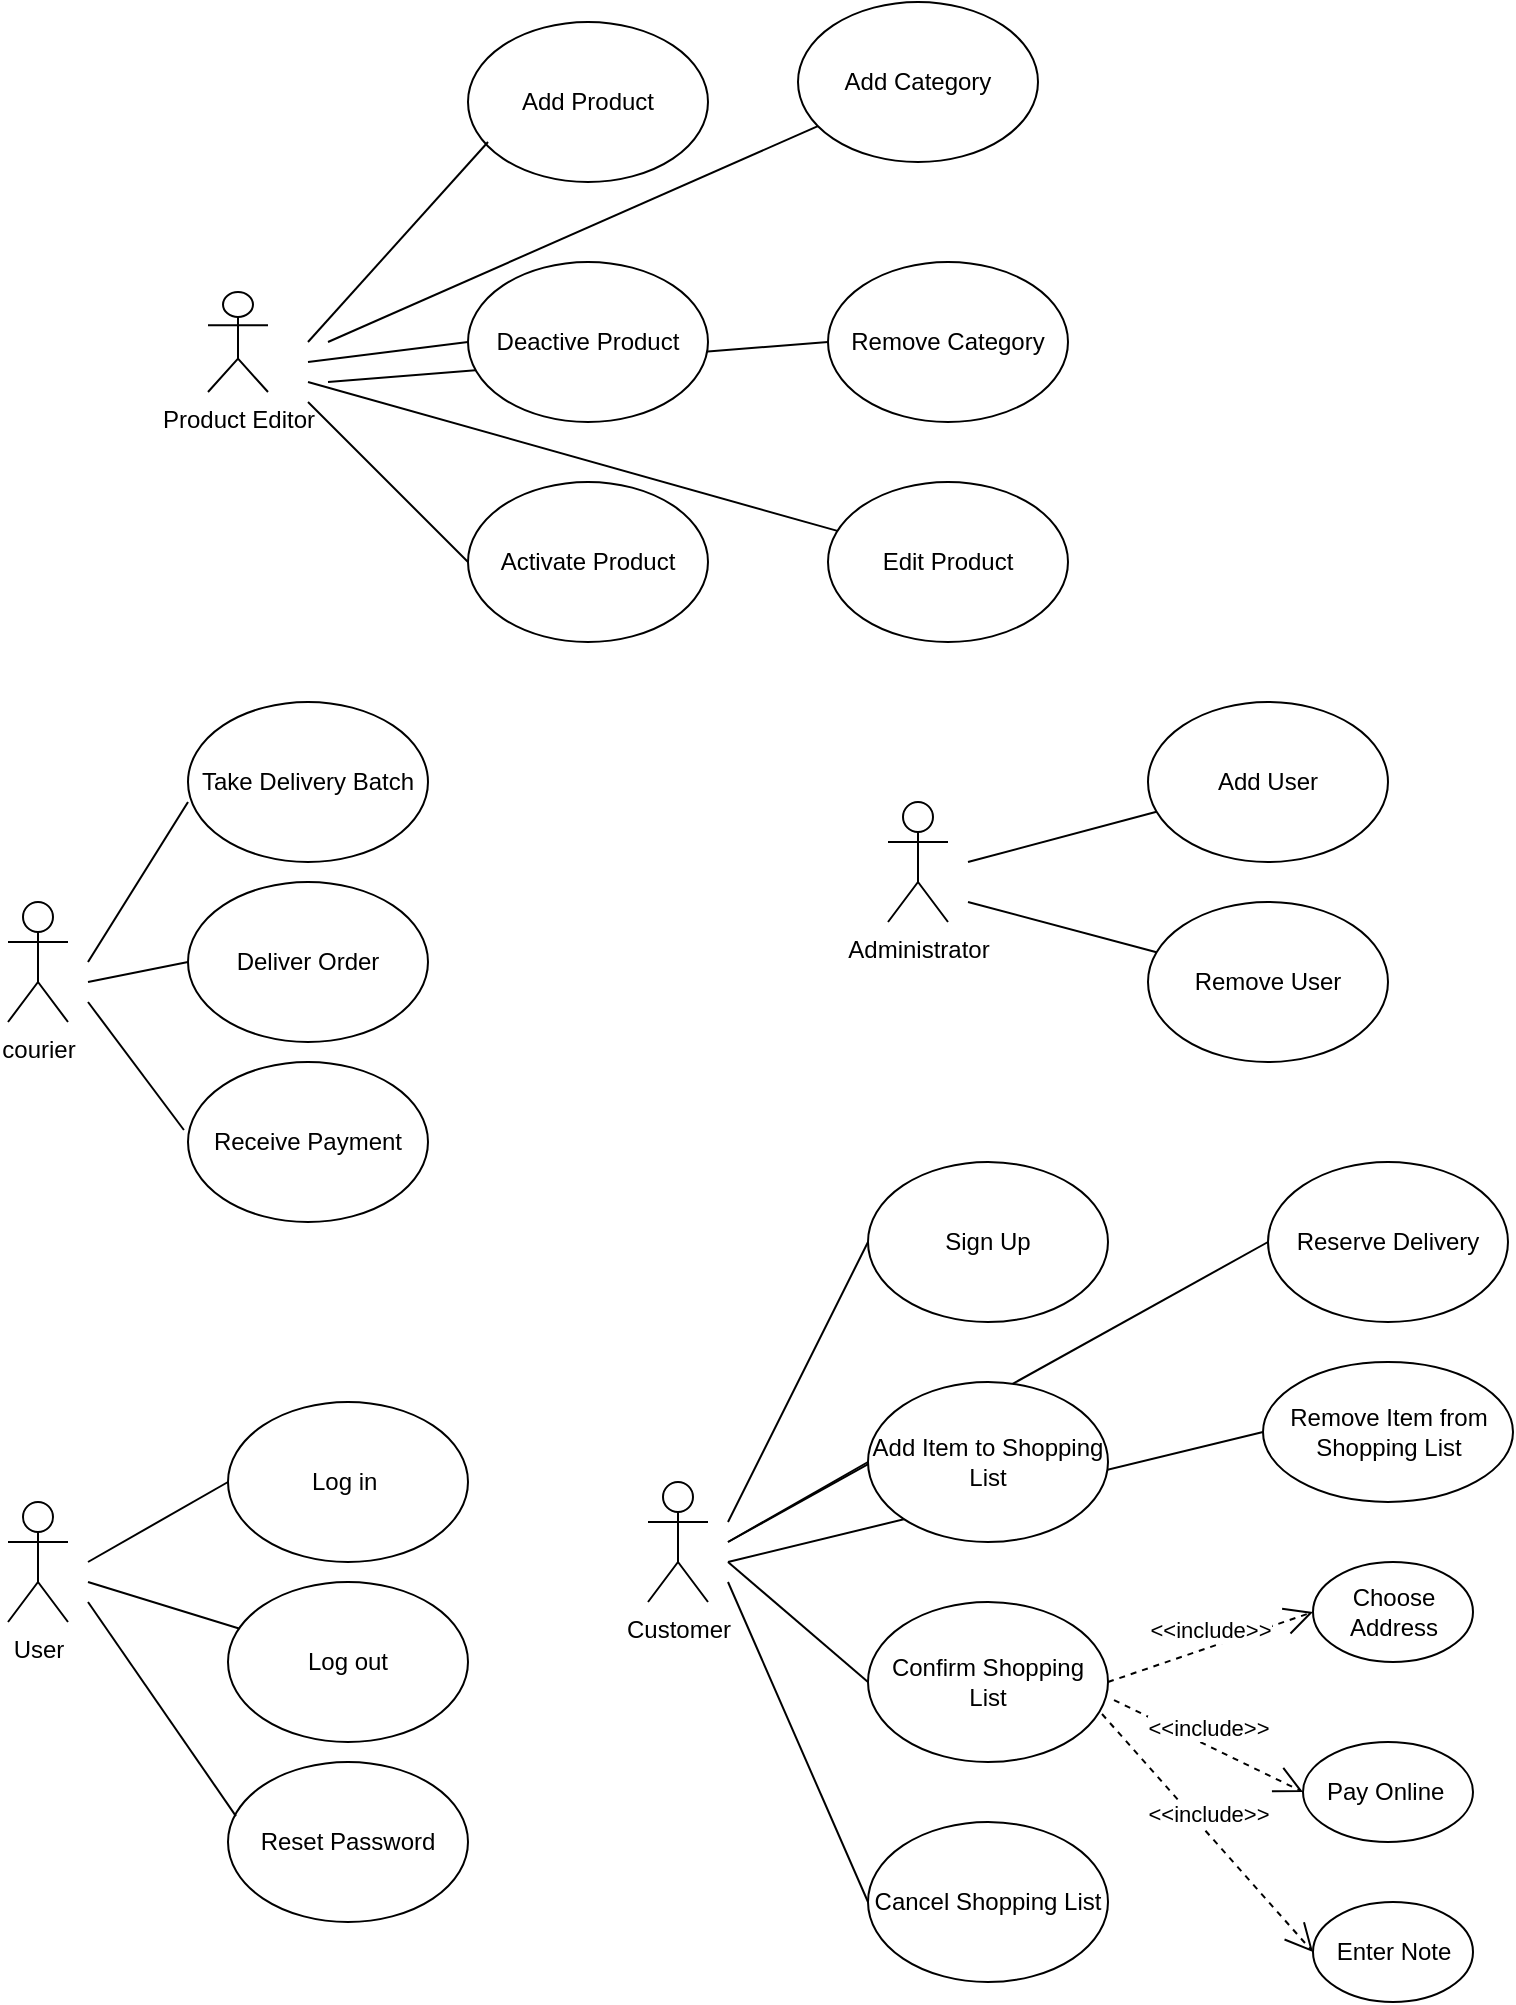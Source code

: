 <mxfile version="20.5.1" type="device"><diagram id="9wlUuAi0lPgQVo2ndh-N" name="Page-1"><mxGraphModel dx="1422" dy="794" grid="1" gridSize="10" guides="1" tooltips="1" connect="1" arrows="1" fold="1" page="1" pageScale="1" pageWidth="850" pageHeight="1100" math="0" shadow="0"><root><mxCell id="0"/><mxCell id="1" parent="0"/><mxCell id="D2hZBn-TK1YiRqMX_lIi-1" value="Product Editor" style="shape=umlActor;verticalLabelPosition=bottom;verticalAlign=top;html=1;outlineConnect=0;" vertex="1" parent="1"><mxGeometry x="140" y="155" width="30" height="50" as="geometry"/></mxCell><mxCell id="D2hZBn-TK1YiRqMX_lIi-2" value="Add Product" style="ellipse;whiteSpace=wrap;html=1;" vertex="1" parent="1"><mxGeometry x="270" y="20" width="120" height="80" as="geometry"/></mxCell><mxCell id="D2hZBn-TK1YiRqMX_lIi-4" value="Edit Product" style="ellipse;whiteSpace=wrap;html=1;" vertex="1" parent="1"><mxGeometry x="450" y="250" width="120" height="80" as="geometry"/></mxCell><mxCell id="D2hZBn-TK1YiRqMX_lIi-7" value="Remove Category" style="ellipse;whiteSpace=wrap;html=1;" vertex="1" parent="1"><mxGeometry x="450" y="140" width="120" height="80" as="geometry"/></mxCell><mxCell id="D2hZBn-TK1YiRqMX_lIi-10" value="" style="endArrow=none;html=1;rounded=0;" edge="1" parent="1"><mxGeometry width="50" height="50" relative="1" as="geometry"><mxPoint x="190" y="180" as="sourcePoint"/><mxPoint x="280" y="80" as="targetPoint"/></mxGeometry></mxCell><mxCell id="D2hZBn-TK1YiRqMX_lIi-14" value="" style="endArrow=none;html=1;rounded=0;" edge="1" parent="1"><mxGeometry width="50" height="50" relative="1" as="geometry"><mxPoint x="190" y="190" as="sourcePoint"/><mxPoint x="270" y="180" as="targetPoint"/></mxGeometry></mxCell><mxCell id="D2hZBn-TK1YiRqMX_lIi-15" value="" style="endArrow=none;html=1;rounded=0;entryX=0;entryY=0.5;entryDx=0;entryDy=0;" edge="1" parent="1" target="D2hZBn-TK1YiRqMX_lIi-5"><mxGeometry width="50" height="50" relative="1" as="geometry"><mxPoint x="190" y="210" as="sourcePoint"/><mxPoint x="270" y="300" as="targetPoint"/></mxGeometry></mxCell><mxCell id="D2hZBn-TK1YiRqMX_lIi-16" value="" style="endArrow=none;html=1;rounded=0;startArrow=none;" edge="1" parent="1" source="D2hZBn-TK1YiRqMX_lIi-6"><mxGeometry width="50" height="50" relative="1" as="geometry"><mxPoint x="200" y="180" as="sourcePoint"/><mxPoint x="480" y="65" as="targetPoint"/></mxGeometry></mxCell><mxCell id="D2hZBn-TK1YiRqMX_lIi-17" value="" style="endArrow=none;html=1;rounded=0;" edge="1" parent="1"><mxGeometry width="50" height="50" relative="1" as="geometry"><mxPoint x="200" y="200" as="sourcePoint"/><mxPoint x="450" y="180" as="targetPoint"/></mxGeometry></mxCell><mxCell id="D2hZBn-TK1YiRqMX_lIi-18" value="" style="endArrow=none;html=1;rounded=0;" edge="1" parent="1" target="D2hZBn-TK1YiRqMX_lIi-4"><mxGeometry width="50" height="50" relative="1" as="geometry"><mxPoint x="190" y="200" as="sourcePoint"/><mxPoint x="450" y="300" as="targetPoint"/></mxGeometry></mxCell><mxCell id="D2hZBn-TK1YiRqMX_lIi-3" value="Deactive Product" style="ellipse;whiteSpace=wrap;html=1;" vertex="1" parent="1"><mxGeometry x="270" y="140" width="120" height="80" as="geometry"/></mxCell><mxCell id="D2hZBn-TK1YiRqMX_lIi-5" value="Activate Product" style="ellipse;whiteSpace=wrap;html=1;" vertex="1" parent="1"><mxGeometry x="270" y="250" width="120" height="80" as="geometry"/></mxCell><mxCell id="D2hZBn-TK1YiRqMX_lIi-6" value="Add Category" style="ellipse;whiteSpace=wrap;html=1;" vertex="1" parent="1"><mxGeometry x="435" y="10" width="120" height="80" as="geometry"/></mxCell><mxCell id="D2hZBn-TK1YiRqMX_lIi-19" value="" style="endArrow=none;html=1;rounded=0;" edge="1" parent="1" target="D2hZBn-TK1YiRqMX_lIi-6"><mxGeometry width="50" height="50" relative="1" as="geometry"><mxPoint x="200" y="180" as="sourcePoint"/><mxPoint x="480" y="65" as="targetPoint"/></mxGeometry></mxCell><mxCell id="D2hZBn-TK1YiRqMX_lIi-20" value="courier" style="shape=umlActor;verticalLabelPosition=bottom;verticalAlign=top;html=1;outlineConnect=0;" vertex="1" parent="1"><mxGeometry x="40" y="460" width="30" height="60" as="geometry"/></mxCell><mxCell id="D2hZBn-TK1YiRqMX_lIi-23" value="Take Delivery Batch" style="ellipse;whiteSpace=wrap;html=1;" vertex="1" parent="1"><mxGeometry x="130" y="360" width="120" height="80" as="geometry"/></mxCell><mxCell id="D2hZBn-TK1YiRqMX_lIi-25" value="Receive Payment" style="ellipse;whiteSpace=wrap;html=1;" vertex="1" parent="1"><mxGeometry x="130" y="540" width="120" height="80" as="geometry"/></mxCell><mxCell id="D2hZBn-TK1YiRqMX_lIi-26" value="Deliver Order" style="ellipse;whiteSpace=wrap;html=1;" vertex="1" parent="1"><mxGeometry x="130" y="450" width="120" height="80" as="geometry"/></mxCell><mxCell id="D2hZBn-TK1YiRqMX_lIi-27" value="" style="endArrow=none;html=1;rounded=0;entryX=-0.017;entryY=0.425;entryDx=0;entryDy=0;entryPerimeter=0;" edge="1" parent="1" target="D2hZBn-TK1YiRqMX_lIi-25"><mxGeometry width="50" height="50" relative="1" as="geometry"><mxPoint x="80" y="510" as="sourcePoint"/><mxPoint x="130" y="580" as="targetPoint"/></mxGeometry></mxCell><mxCell id="D2hZBn-TK1YiRqMX_lIi-28" value="" style="endArrow=none;html=1;rounded=0;" edge="1" parent="1"><mxGeometry width="50" height="50" relative="1" as="geometry"><mxPoint x="80" y="500" as="sourcePoint"/><mxPoint x="130" y="490" as="targetPoint"/></mxGeometry></mxCell><mxCell id="D2hZBn-TK1YiRqMX_lIi-29" value="" style="endArrow=none;html=1;rounded=0;" edge="1" parent="1"><mxGeometry width="50" height="50" relative="1" as="geometry"><mxPoint x="80" y="490" as="sourcePoint"/><mxPoint x="130" y="410" as="targetPoint"/></mxGeometry></mxCell><mxCell id="D2hZBn-TK1YiRqMX_lIi-30" value="Administrator" style="shape=umlActor;verticalLabelPosition=bottom;verticalAlign=top;html=1;outlineConnect=0;" vertex="1" parent="1"><mxGeometry x="480" y="410" width="30" height="60" as="geometry"/></mxCell><mxCell id="D2hZBn-TK1YiRqMX_lIi-32" value="Remove User" style="ellipse;whiteSpace=wrap;html=1;" vertex="1" parent="1"><mxGeometry x="610" y="460" width="120" height="80" as="geometry"/></mxCell><mxCell id="D2hZBn-TK1YiRqMX_lIi-33" value="Add User" style="ellipse;whiteSpace=wrap;html=1;" vertex="1" parent="1"><mxGeometry x="610" y="360" width="120" height="80" as="geometry"/></mxCell><mxCell id="D2hZBn-TK1YiRqMX_lIi-34" value="" style="endArrow=none;html=1;rounded=0;" edge="1" parent="1" target="D2hZBn-TK1YiRqMX_lIi-32"><mxGeometry width="50" height="50" relative="1" as="geometry"><mxPoint x="520" y="460" as="sourcePoint"/><mxPoint x="630" y="530" as="targetPoint"/></mxGeometry></mxCell><mxCell id="D2hZBn-TK1YiRqMX_lIi-35" value="" style="endArrow=none;html=1;rounded=0;" edge="1" parent="1" target="D2hZBn-TK1YiRqMX_lIi-33"><mxGeometry width="50" height="50" relative="1" as="geometry"><mxPoint x="520" y="440" as="sourcePoint"/><mxPoint x="630" y="415" as="targetPoint"/></mxGeometry></mxCell><mxCell id="D2hZBn-TK1YiRqMX_lIi-36" value="User" style="shape=umlActor;verticalLabelPosition=bottom;verticalAlign=top;html=1;outlineConnect=0;" vertex="1" parent="1"><mxGeometry x="40" y="760" width="30" height="60" as="geometry"/></mxCell><mxCell id="D2hZBn-TK1YiRqMX_lIi-40" value="Reset Password" style="ellipse;whiteSpace=wrap;html=1;" vertex="1" parent="1"><mxGeometry x="150" y="890" width="120" height="80" as="geometry"/></mxCell><mxCell id="D2hZBn-TK1YiRqMX_lIi-41" value="Log out" style="ellipse;whiteSpace=wrap;html=1;" vertex="1" parent="1"><mxGeometry x="150" y="800" width="120" height="80" as="geometry"/></mxCell><mxCell id="D2hZBn-TK1YiRqMX_lIi-42" value="Log in&amp;nbsp;" style="ellipse;whiteSpace=wrap;html=1;" vertex="1" parent="1"><mxGeometry x="150" y="710" width="120" height="80" as="geometry"/></mxCell><mxCell id="D2hZBn-TK1YiRqMX_lIi-43" value="" style="endArrow=none;html=1;rounded=0;entryX=0.033;entryY=0.338;entryDx=0;entryDy=0;entryPerimeter=0;" edge="1" parent="1" target="D2hZBn-TK1YiRqMX_lIi-40"><mxGeometry width="50" height="50" relative="1" as="geometry"><mxPoint x="80" y="810" as="sourcePoint"/><mxPoint x="150" y="930" as="targetPoint"/></mxGeometry></mxCell><mxCell id="D2hZBn-TK1YiRqMX_lIi-44" value="" style="endArrow=none;html=1;rounded=0;" edge="1" parent="1" target="D2hZBn-TK1YiRqMX_lIi-41"><mxGeometry width="50" height="50" relative="1" as="geometry"><mxPoint x="80" y="800" as="sourcePoint"/><mxPoint x="130" y="840" as="targetPoint"/></mxGeometry></mxCell><mxCell id="D2hZBn-TK1YiRqMX_lIi-45" value="" style="endArrow=none;html=1;rounded=0;entryX=0;entryY=0.5;entryDx=0;entryDy=0;" edge="1" parent="1" target="D2hZBn-TK1YiRqMX_lIi-42"><mxGeometry width="50" height="50" relative="1" as="geometry"><mxPoint x="80" y="790" as="sourcePoint"/><mxPoint x="150" y="750" as="targetPoint"/></mxGeometry></mxCell><mxCell id="D2hZBn-TK1YiRqMX_lIi-46" value="Customer" style="shape=umlActor;verticalLabelPosition=bottom;verticalAlign=top;html=1;outlineConnect=0;" vertex="1" parent="1"><mxGeometry x="360" y="750" width="30" height="60" as="geometry"/></mxCell><mxCell id="D2hZBn-TK1YiRqMX_lIi-52" value="Confirm Shopping List" style="ellipse;whiteSpace=wrap;html=1;" vertex="1" parent="1"><mxGeometry x="470" y="810" width="120" height="80" as="geometry"/></mxCell><mxCell id="D2hZBn-TK1YiRqMX_lIi-55" value="Remove Item from Shopping List" style="ellipse;whiteSpace=wrap;html=1;" vertex="1" parent="1"><mxGeometry x="667.5" y="690" width="125" height="70" as="geometry"/></mxCell><mxCell id="D2hZBn-TK1YiRqMX_lIi-56" value="Reserve Delivery" style="ellipse;whiteSpace=wrap;html=1;" vertex="1" parent="1"><mxGeometry x="670" y="590" width="120" height="80" as="geometry"/></mxCell><mxCell id="D2hZBn-TK1YiRqMX_lIi-57" style="edgeStyle=orthogonalEdgeStyle;rounded=0;orthogonalLoop=1;jettySize=auto;html=1;exitX=0.5;exitY=1;exitDx=0;exitDy=0;" edge="1" parent="1" source="D2hZBn-TK1YiRqMX_lIi-55" target="D2hZBn-TK1YiRqMX_lIi-55"><mxGeometry relative="1" as="geometry"/></mxCell><mxCell id="D2hZBn-TK1YiRqMX_lIi-58" value="Cancel Shopping List" style="ellipse;whiteSpace=wrap;html=1;" vertex="1" parent="1"><mxGeometry x="470" y="920" width="120" height="80" as="geometry"/></mxCell><mxCell id="D2hZBn-TK1YiRqMX_lIi-59" value="Choose Address" style="ellipse;whiteSpace=wrap;html=1;" vertex="1" parent="1"><mxGeometry x="692.5" y="790" width="80" height="50" as="geometry"/></mxCell><mxCell id="D2hZBn-TK1YiRqMX_lIi-60" value="Pay Online&amp;nbsp;" style="ellipse;whiteSpace=wrap;html=1;" vertex="1" parent="1"><mxGeometry x="687.5" y="880" width="85" height="50" as="geometry"/></mxCell><mxCell id="D2hZBn-TK1YiRqMX_lIi-61" value="Enter Note" style="ellipse;whiteSpace=wrap;html=1;" vertex="1" parent="1"><mxGeometry x="692.5" y="960" width="80" height="50" as="geometry"/></mxCell><mxCell id="D2hZBn-TK1YiRqMX_lIi-62" value="" style="endArrow=none;html=1;rounded=0;entryX=0;entryY=0.5;entryDx=0;entryDy=0;" edge="1" parent="1" target="D2hZBn-TK1YiRqMX_lIi-54"><mxGeometry width="50" height="50" relative="1" as="geometry"><mxPoint x="400" y="770" as="sourcePoint"/><mxPoint x="450" y="660" as="targetPoint"/></mxGeometry></mxCell><mxCell id="D2hZBn-TK1YiRqMX_lIi-63" value="" style="endArrow=none;html=1;rounded=0;entryX=0;entryY=0.5;entryDx=0;entryDy=0;" edge="1" parent="1" target="D2hZBn-TK1YiRqMX_lIi-53"><mxGeometry width="50" height="50" relative="1" as="geometry"><mxPoint x="400" y="780" as="sourcePoint"/><mxPoint x="450" y="660" as="targetPoint"/></mxGeometry></mxCell><mxCell id="D2hZBn-TK1YiRqMX_lIi-64" value="" style="endArrow=none;html=1;rounded=0;entryX=0;entryY=0.5;entryDx=0;entryDy=0;" edge="1" parent="1" target="D2hZBn-TK1YiRqMX_lIi-52"><mxGeometry width="50" height="50" relative="1" as="geometry"><mxPoint x="400" y="790" as="sourcePoint"/><mxPoint x="450" y="660" as="targetPoint"/></mxGeometry></mxCell><mxCell id="D2hZBn-TK1YiRqMX_lIi-65" value="" style="endArrow=none;html=1;rounded=0;entryX=0;entryY=0.5;entryDx=0;entryDy=0;" edge="1" parent="1" target="D2hZBn-TK1YiRqMX_lIi-58"><mxGeometry width="50" height="50" relative="1" as="geometry"><mxPoint x="400" y="800" as="sourcePoint"/><mxPoint x="450" y="660" as="targetPoint"/></mxGeometry></mxCell><mxCell id="D2hZBn-TK1YiRqMX_lIi-66" value="" style="endArrow=none;html=1;rounded=0;entryX=0;entryY=0.5;entryDx=0;entryDy=0;" edge="1" parent="1" target="D2hZBn-TK1YiRqMX_lIi-56"><mxGeometry width="50" height="50" relative="1" as="geometry"><mxPoint x="400" y="780" as="sourcePoint"/><mxPoint x="450" y="660" as="targetPoint"/></mxGeometry></mxCell><mxCell id="D2hZBn-TK1YiRqMX_lIi-67" value="" style="endArrow=none;html=1;rounded=0;entryX=0;entryY=0.5;entryDx=0;entryDy=0;" edge="1" parent="1" target="D2hZBn-TK1YiRqMX_lIi-55"><mxGeometry width="50" height="50" relative="1" as="geometry"><mxPoint x="400" y="790" as="sourcePoint"/><mxPoint x="450" y="660" as="targetPoint"/></mxGeometry></mxCell><mxCell id="D2hZBn-TK1YiRqMX_lIi-53" value="Add Item to Shopping List" style="ellipse;whiteSpace=wrap;html=1;" vertex="1" parent="1"><mxGeometry x="470" y="700" width="120" height="80" as="geometry"/></mxCell><mxCell id="D2hZBn-TK1YiRqMX_lIi-54" value="Sign Up" style="ellipse;whiteSpace=wrap;html=1;" vertex="1" parent="1"><mxGeometry x="470" y="590" width="120" height="80" as="geometry"/></mxCell><mxCell id="D2hZBn-TK1YiRqMX_lIi-68" value="&amp;lt;&amp;lt;include&amp;gt;&amp;gt;" style="edgeStyle=none;html=1;endArrow=open;endSize=12;dashed=1;verticalAlign=bottom;rounded=0;entryX=0;entryY=0.5;entryDx=0;entryDy=0;exitX=1;exitY=0.5;exitDx=0;exitDy=0;" edge="1" parent="1" source="D2hZBn-TK1YiRqMX_lIi-52" target="D2hZBn-TK1YiRqMX_lIi-59"><mxGeometry width="160" relative="1" as="geometry"><mxPoint x="340" y="690" as="sourcePoint"/><mxPoint x="500" y="690" as="targetPoint"/></mxGeometry></mxCell><mxCell id="D2hZBn-TK1YiRqMX_lIi-69" value="&amp;lt;&amp;lt;include&amp;gt;&amp;gt;" style="edgeStyle=none;html=1;endArrow=open;endSize=12;dashed=1;verticalAlign=bottom;rounded=0;entryX=0;entryY=0.5;entryDx=0;entryDy=0;exitX=1.025;exitY=0.613;exitDx=0;exitDy=0;exitPerimeter=0;" edge="1" parent="1" source="D2hZBn-TK1YiRqMX_lIi-52" target="D2hZBn-TK1YiRqMX_lIi-60"><mxGeometry width="160" relative="1" as="geometry"><mxPoint x="577.5" y="925" as="sourcePoint"/><mxPoint x="667.5" y="900" as="targetPoint"/></mxGeometry></mxCell><mxCell id="D2hZBn-TK1YiRqMX_lIi-71" value="&amp;lt;&amp;lt;include&amp;gt;&amp;gt;" style="edgeStyle=none;html=1;endArrow=open;endSize=12;dashed=1;verticalAlign=bottom;rounded=0;entryX=0;entryY=0.5;entryDx=0;entryDy=0;exitX=0.975;exitY=0.7;exitDx=0;exitDy=0;exitPerimeter=0;" edge="1" parent="1" source="D2hZBn-TK1YiRqMX_lIi-52" target="D2hZBn-TK1YiRqMX_lIi-61"><mxGeometry width="160" relative="1" as="geometry"><mxPoint x="610" y="900" as="sourcePoint"/><mxPoint x="700" y="875" as="targetPoint"/></mxGeometry></mxCell></root></mxGraphModel></diagram></mxfile>
